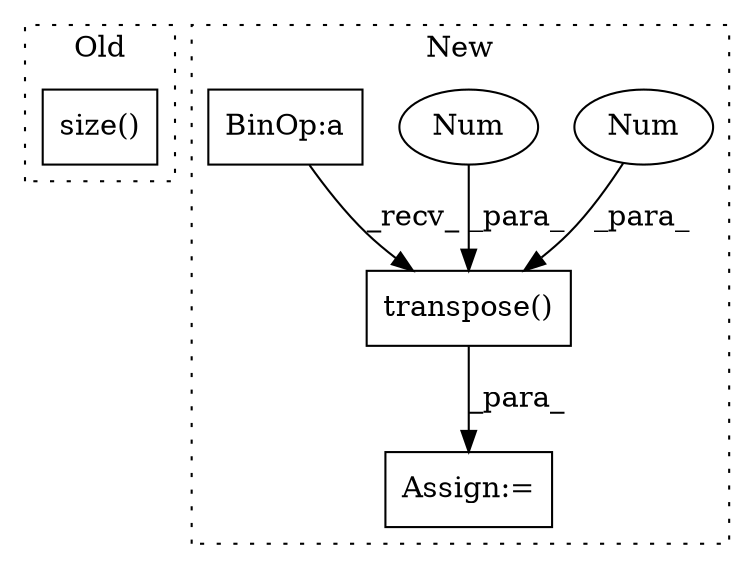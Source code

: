 digraph G {
subgraph cluster0 {
1 [label="size()" a="75" s="3271,3279" l="7,1" shape="box"];
label = "Old";
style="dotted";
}
subgraph cluster1 {
2 [label="transpose()" a="75" s="3460,3513" l="49,1" shape="box"];
3 [label="Num" a="76" s="3509" l="1" shape="ellipse"];
4 [label="Num" a="76" s="3512" l="1" shape="ellipse"];
5 [label="Assign:=" a="68" s="3973" l="3" shape="box"];
6 [label="BinOp:a" a="82" s="3298" l="3" shape="box"];
label = "New";
style="dotted";
}
2 -> 5 [label="_para_"];
3 -> 2 [label="_para_"];
4 -> 2 [label="_para_"];
6 -> 2 [label="_recv_"];
}